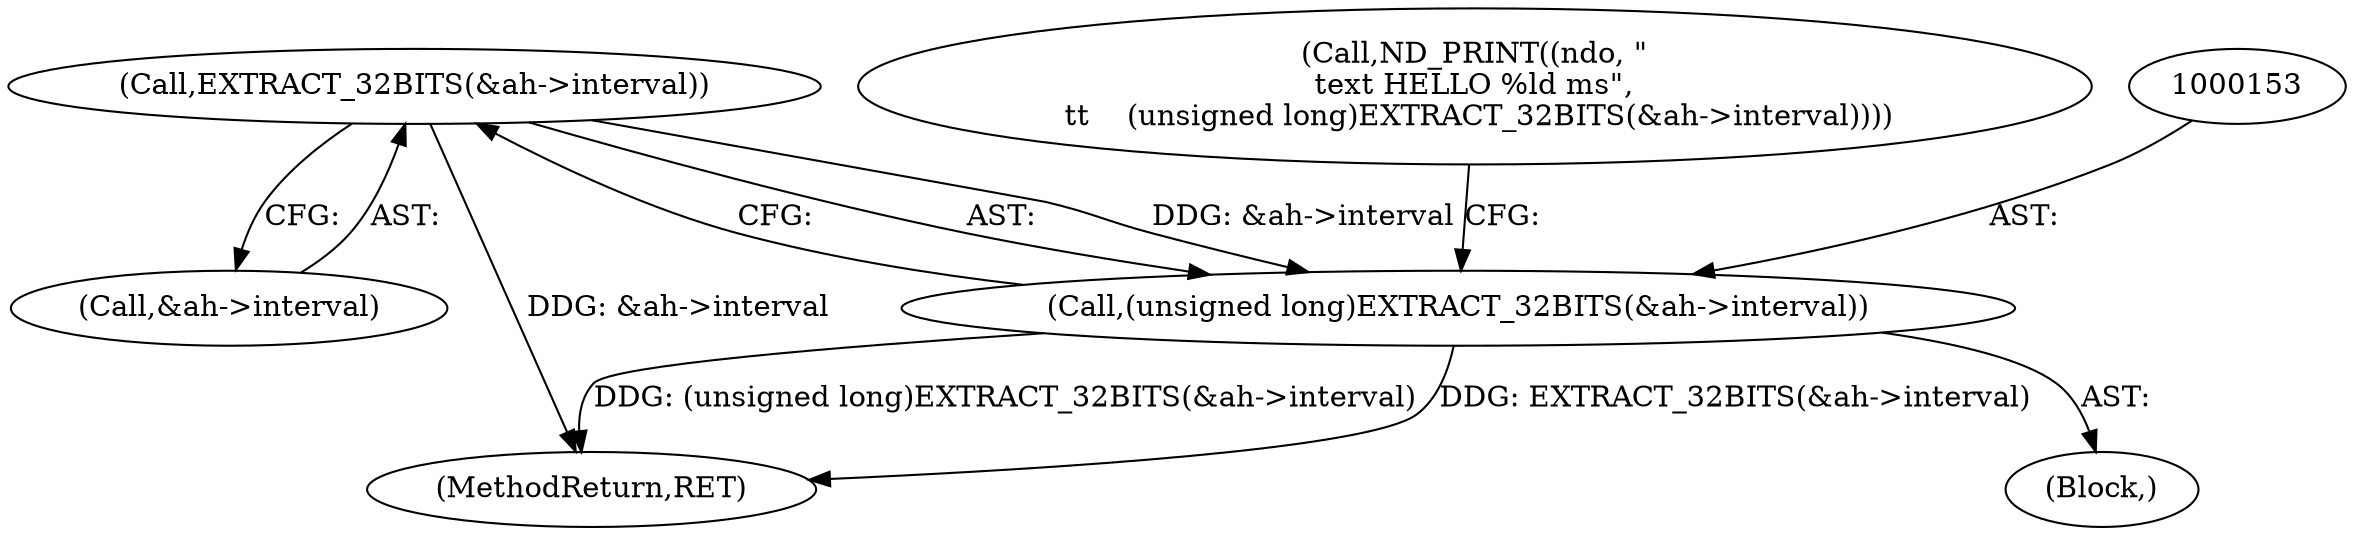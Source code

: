 digraph "0_tcpdump_cbddb98484ea8ec1deece351abd56e063d775b38@pointer" {
"1000154" [label="(Call,EXTRACT_32BITS(&ah->interval))"];
"1000152" [label="(Call,(unsigned long)EXTRACT_32BITS(&ah->interval))"];
"1000150" [label="(Block,)"];
"1000155" [label="(Call,&ah->interval)"];
"1000180" [label="(MethodReturn,RET)"];
"1000147" [label="(Call,ND_PRINT((ndo, \"\n\text HELLO %ld ms\",\n \t\t    (unsigned long)EXTRACT_32BITS(&ah->interval))))"];
"1000152" [label="(Call,(unsigned long)EXTRACT_32BITS(&ah->interval))"];
"1000154" [label="(Call,EXTRACT_32BITS(&ah->interval))"];
"1000154" -> "1000152"  [label="AST: "];
"1000154" -> "1000155"  [label="CFG: "];
"1000155" -> "1000154"  [label="AST: "];
"1000152" -> "1000154"  [label="CFG: "];
"1000154" -> "1000180"  [label="DDG: &ah->interval"];
"1000154" -> "1000152"  [label="DDG: &ah->interval"];
"1000152" -> "1000150"  [label="AST: "];
"1000153" -> "1000152"  [label="AST: "];
"1000147" -> "1000152"  [label="CFG: "];
"1000152" -> "1000180"  [label="DDG: (unsigned long)EXTRACT_32BITS(&ah->interval)"];
"1000152" -> "1000180"  [label="DDG: EXTRACT_32BITS(&ah->interval)"];
}
